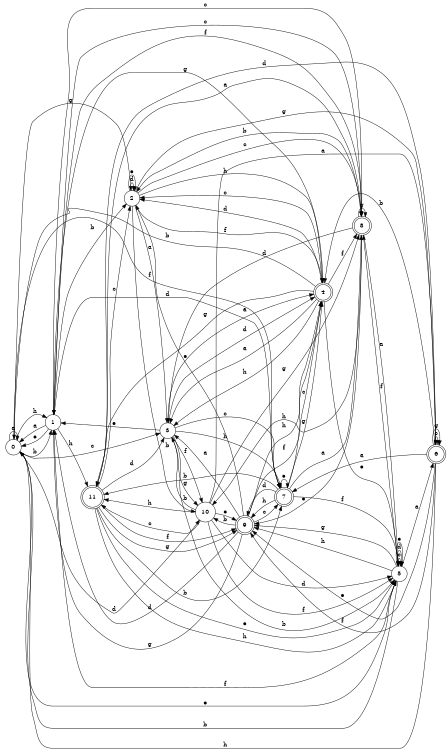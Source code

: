 digraph n10_1 {
__start0 [label="" shape="none"];

rankdir=LR;
size="8,5";

s0 [style="filled", color="black", fillcolor="white" shape="circle", label="0"];
s1 [style="filled", color="black", fillcolor="white" shape="circle", label="1"];
s2 [style="filled", color="black", fillcolor="white" shape="circle", label="2"];
s3 [style="filled", color="black", fillcolor="white" shape="circle", label="3"];
s4 [style="rounded,filled", color="black", fillcolor="white" shape="doublecircle", label="4"];
s5 [style="filled", color="black", fillcolor="white" shape="circle", label="5"];
s6 [style="rounded,filled", color="black", fillcolor="white" shape="doublecircle", label="6"];
s7 [style="rounded,filled", color="black", fillcolor="white" shape="doublecircle", label="7"];
s8 [style="rounded,filled", color="black", fillcolor="white" shape="doublecircle", label="8"];
s9 [style="rounded,filled", color="black", fillcolor="white" shape="doublecircle", label="9"];
s10 [style="filled", color="black", fillcolor="white" shape="circle", label="10"];
s11 [style="rounded,filled", color="black", fillcolor="white" shape="doublecircle", label="11"];
s0 -> s0 [label="a"];
s0 -> s1 [label="b"];
s0 -> s3 [label="c"];
s0 -> s10 [label="d"];
s0 -> s5 [label="e"];
s0 -> s7 [label="f"];
s0 -> s2 [label="g"];
s0 -> s1 [label="h"];
s1 -> s0 [label="a"];
s1 -> s2 [label="b"];
s1 -> s8 [label="c"];
s1 -> s7 [label="d"];
s1 -> s0 [label="e"];
s1 -> s5 [label="f"];
s1 -> s4 [label="g"];
s1 -> s11 [label="h"];
s2 -> s3 [label="a"];
s2 -> s10 [label="b"];
s2 -> s8 [label="c"];
s2 -> s2 [label="d"];
s2 -> s2 [label="e"];
s2 -> s4 [label="f"];
s2 -> s6 [label="g"];
s2 -> s4 [label="h"];
s3 -> s4 [label="a"];
s3 -> s5 [label="b"];
s3 -> s7 [label="c"];
s3 -> s4 [label="d"];
s3 -> s1 [label="e"];
s3 -> s10 [label="f"];
s3 -> s10 [label="g"];
s3 -> s7 [label="h"];
s4 -> s3 [label="a"];
s4 -> s0 [label="b"];
s4 -> s2 [label="c"];
s4 -> s2 [label="d"];
s4 -> s5 [label="e"];
s4 -> s8 [label="f"];
s4 -> s11 [label="g"];
s4 -> s3 [label="h"];
s5 -> s6 [label="a"];
s5 -> s0 [label="b"];
s5 -> s5 [label="c"];
s5 -> s5 [label="d"];
s5 -> s5 [label="e"];
s5 -> s8 [label="f"];
s5 -> s9 [label="g"];
s5 -> s9 [label="h"];
s6 -> s7 [label="a"];
s6 -> s4 [label="b"];
s6 -> s6 [label="c"];
s6 -> s11 [label="d"];
s6 -> s9 [label="e"];
s6 -> s9 [label="f"];
s6 -> s6 [label="g"];
s6 -> s0 [label="h"];
s7 -> s8 [label="a"];
s7 -> s11 [label="b"];
s7 -> s4 [label="c"];
s7 -> s9 [label="d"];
s7 -> s7 [label="e"];
s7 -> s5 [label="f"];
s7 -> s4 [label="g"];
s7 -> s9 [label="h"];
s8 -> s5 [label="a"];
s8 -> s2 [label="b"];
s8 -> s1 [label="c"];
s8 -> s3 [label="d"];
s8 -> s9 [label="e"];
s8 -> s1 [label="f"];
s8 -> s8 [label="g"];
s8 -> s10 [label="h"];
s9 -> s3 [label="a"];
s9 -> s10 [label="b"];
s9 -> s7 [label="c"];
s9 -> s1 [label="d"];
s9 -> s2 [label="e"];
s9 -> s4 [label="f"];
s9 -> s1 [label="g"];
s9 -> s4 [label="h"];
s10 -> s6 [label="a"];
s10 -> s3 [label="b"];
s10 -> s11 [label="c"];
s10 -> s5 [label="d"];
s10 -> s9 [label="e"];
s10 -> s5 [label="f"];
s10 -> s8 [label="g"];
s10 -> s11 [label="h"];
s11 -> s8 [label="a"];
s11 -> s7 [label="b"];
s11 -> s2 [label="c"];
s11 -> s3 [label="d"];
s11 -> s5 [label="e"];
s11 -> s9 [label="f"];
s11 -> s9 [label="g"];
s11 -> s5 [label="h"];

}